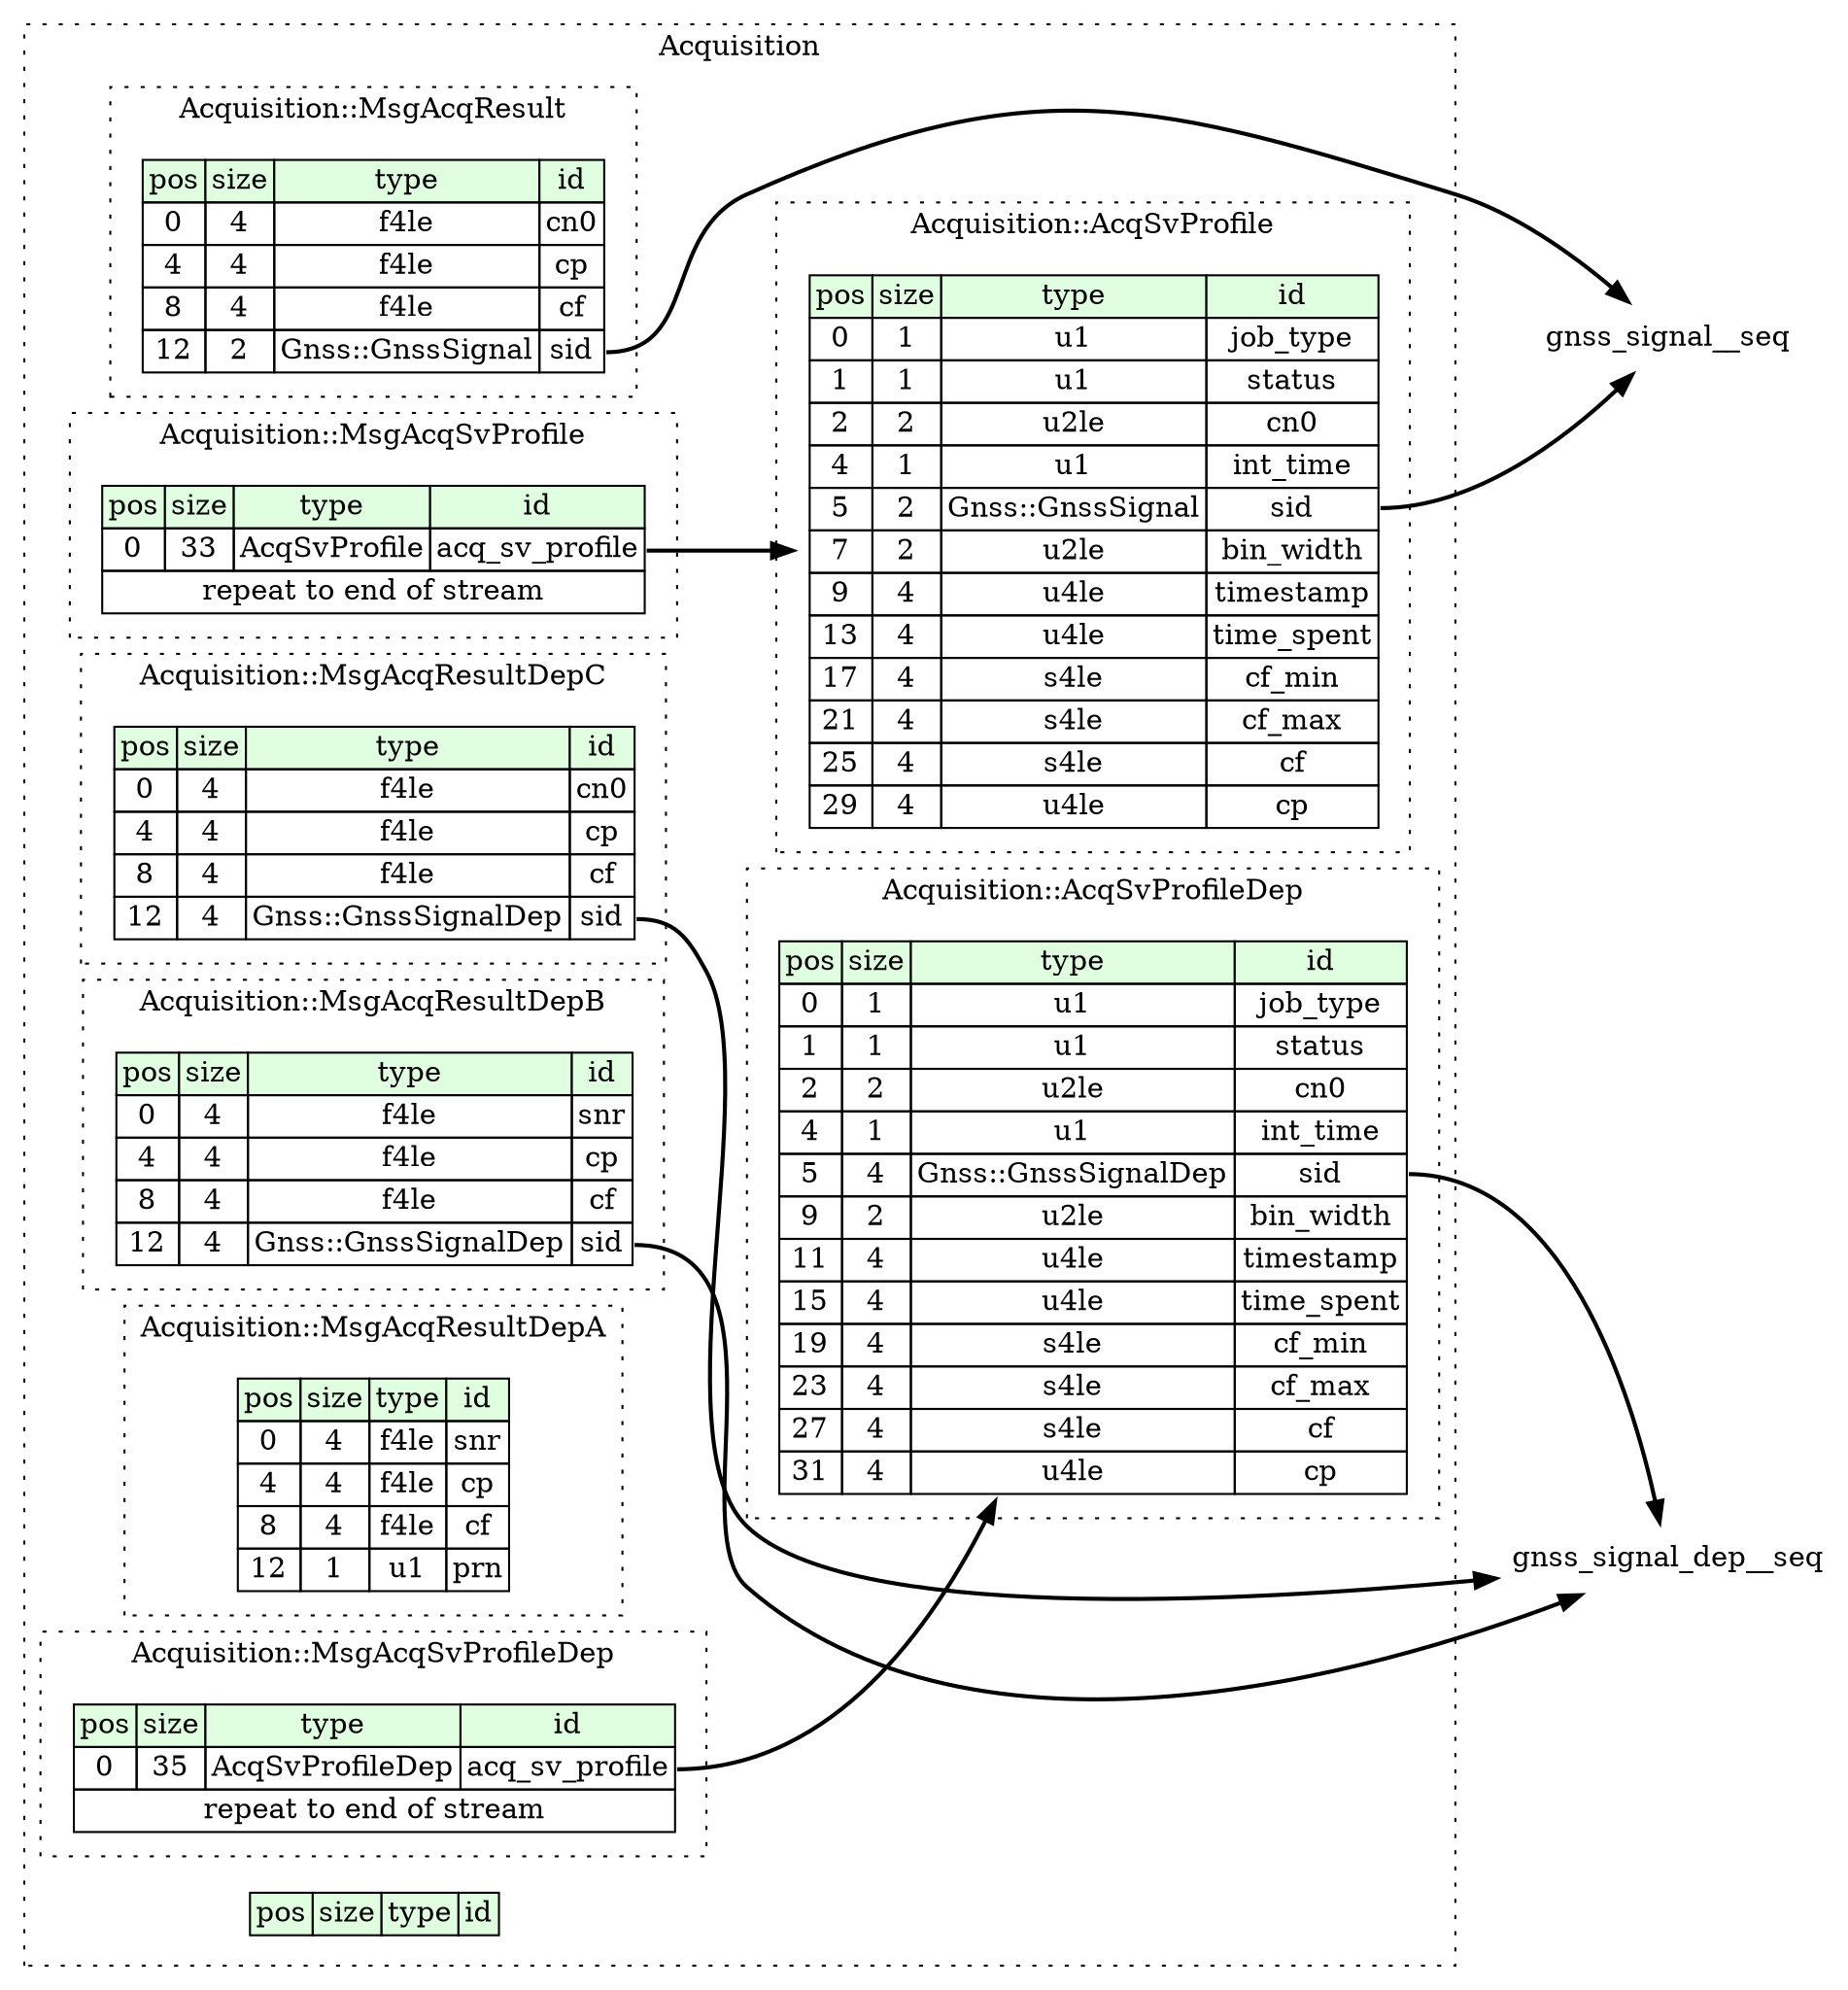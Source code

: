 digraph {
	rankdir=LR;
	node [shape=plaintext];
	subgraph cluster__acquisition {
		label="Acquisition";
		graph[style=dotted];

		acquisition__seq [label=<<TABLE BORDER="0" CELLBORDER="1" CELLSPACING="0">
			<TR><TD BGCOLOR="#E0FFE0">pos</TD><TD BGCOLOR="#E0FFE0">size</TD><TD BGCOLOR="#E0FFE0">type</TD><TD BGCOLOR="#E0FFE0">id</TD></TR>
		</TABLE>>];
		subgraph cluster__msg_acq_result_dep_c {
			label="Acquisition::MsgAcqResultDepC";
			graph[style=dotted];

			msg_acq_result_dep_c__seq [label=<<TABLE BORDER="0" CELLBORDER="1" CELLSPACING="0">
				<TR><TD BGCOLOR="#E0FFE0">pos</TD><TD BGCOLOR="#E0FFE0">size</TD><TD BGCOLOR="#E0FFE0">type</TD><TD BGCOLOR="#E0FFE0">id</TD></TR>
				<TR><TD PORT="cn0_pos">0</TD><TD PORT="cn0_size">4</TD><TD>f4le</TD><TD PORT="cn0_type">cn0</TD></TR>
				<TR><TD PORT="cp_pos">4</TD><TD PORT="cp_size">4</TD><TD>f4le</TD><TD PORT="cp_type">cp</TD></TR>
				<TR><TD PORT="cf_pos">8</TD><TD PORT="cf_size">4</TD><TD>f4le</TD><TD PORT="cf_type">cf</TD></TR>
				<TR><TD PORT="sid_pos">12</TD><TD PORT="sid_size">4</TD><TD>Gnss::GnssSignalDep</TD><TD PORT="sid_type">sid</TD></TR>
			</TABLE>>];
		}
		subgraph cluster__msg_acq_result_dep_b {
			label="Acquisition::MsgAcqResultDepB";
			graph[style=dotted];

			msg_acq_result_dep_b__seq [label=<<TABLE BORDER="0" CELLBORDER="1" CELLSPACING="0">
				<TR><TD BGCOLOR="#E0FFE0">pos</TD><TD BGCOLOR="#E0FFE0">size</TD><TD BGCOLOR="#E0FFE0">type</TD><TD BGCOLOR="#E0FFE0">id</TD></TR>
				<TR><TD PORT="snr_pos">0</TD><TD PORT="snr_size">4</TD><TD>f4le</TD><TD PORT="snr_type">snr</TD></TR>
				<TR><TD PORT="cp_pos">4</TD><TD PORT="cp_size">4</TD><TD>f4le</TD><TD PORT="cp_type">cp</TD></TR>
				<TR><TD PORT="cf_pos">8</TD><TD PORT="cf_size">4</TD><TD>f4le</TD><TD PORT="cf_type">cf</TD></TR>
				<TR><TD PORT="sid_pos">12</TD><TD PORT="sid_size">4</TD><TD>Gnss::GnssSignalDep</TD><TD PORT="sid_type">sid</TD></TR>
			</TABLE>>];
		}
		subgraph cluster__acq_sv_profile {
			label="Acquisition::AcqSvProfile";
			graph[style=dotted];

			acq_sv_profile__seq [label=<<TABLE BORDER="0" CELLBORDER="1" CELLSPACING="0">
				<TR><TD BGCOLOR="#E0FFE0">pos</TD><TD BGCOLOR="#E0FFE0">size</TD><TD BGCOLOR="#E0FFE0">type</TD><TD BGCOLOR="#E0FFE0">id</TD></TR>
				<TR><TD PORT="job_type_pos">0</TD><TD PORT="job_type_size">1</TD><TD>u1</TD><TD PORT="job_type_type">job_type</TD></TR>
				<TR><TD PORT="status_pos">1</TD><TD PORT="status_size">1</TD><TD>u1</TD><TD PORT="status_type">status</TD></TR>
				<TR><TD PORT="cn0_pos">2</TD><TD PORT="cn0_size">2</TD><TD>u2le</TD><TD PORT="cn0_type">cn0</TD></TR>
				<TR><TD PORT="int_time_pos">4</TD><TD PORT="int_time_size">1</TD><TD>u1</TD><TD PORT="int_time_type">int_time</TD></TR>
				<TR><TD PORT="sid_pos">5</TD><TD PORT="sid_size">2</TD><TD>Gnss::GnssSignal</TD><TD PORT="sid_type">sid</TD></TR>
				<TR><TD PORT="bin_width_pos">7</TD><TD PORT="bin_width_size">2</TD><TD>u2le</TD><TD PORT="bin_width_type">bin_width</TD></TR>
				<TR><TD PORT="timestamp_pos">9</TD><TD PORT="timestamp_size">4</TD><TD>u4le</TD><TD PORT="timestamp_type">timestamp</TD></TR>
				<TR><TD PORT="time_spent_pos">13</TD><TD PORT="time_spent_size">4</TD><TD>u4le</TD><TD PORT="time_spent_type">time_spent</TD></TR>
				<TR><TD PORT="cf_min_pos">17</TD><TD PORT="cf_min_size">4</TD><TD>s4le</TD><TD PORT="cf_min_type">cf_min</TD></TR>
				<TR><TD PORT="cf_max_pos">21</TD><TD PORT="cf_max_size">4</TD><TD>s4le</TD><TD PORT="cf_max_type">cf_max</TD></TR>
				<TR><TD PORT="cf_pos">25</TD><TD PORT="cf_size">4</TD><TD>s4le</TD><TD PORT="cf_type">cf</TD></TR>
				<TR><TD PORT="cp_pos">29</TD><TD PORT="cp_size">4</TD><TD>u4le</TD><TD PORT="cp_type">cp</TD></TR>
			</TABLE>>];
		}
		subgraph cluster__msg_acq_sv_profile {
			label="Acquisition::MsgAcqSvProfile";
			graph[style=dotted];

			msg_acq_sv_profile__seq [label=<<TABLE BORDER="0" CELLBORDER="1" CELLSPACING="0">
				<TR><TD BGCOLOR="#E0FFE0">pos</TD><TD BGCOLOR="#E0FFE0">size</TD><TD BGCOLOR="#E0FFE0">type</TD><TD BGCOLOR="#E0FFE0">id</TD></TR>
				<TR><TD PORT="acq_sv_profile_pos">0</TD><TD PORT="acq_sv_profile_size">33</TD><TD>AcqSvProfile</TD><TD PORT="acq_sv_profile_type">acq_sv_profile</TD></TR>
				<TR><TD COLSPAN="4" PORT="acq_sv_profile__repeat">repeat to end of stream</TD></TR>
			</TABLE>>];
		}
		subgraph cluster__acq_sv_profile_dep {
			label="Acquisition::AcqSvProfileDep";
			graph[style=dotted];

			acq_sv_profile_dep__seq [label=<<TABLE BORDER="0" CELLBORDER="1" CELLSPACING="0">
				<TR><TD BGCOLOR="#E0FFE0">pos</TD><TD BGCOLOR="#E0FFE0">size</TD><TD BGCOLOR="#E0FFE0">type</TD><TD BGCOLOR="#E0FFE0">id</TD></TR>
				<TR><TD PORT="job_type_pos">0</TD><TD PORT="job_type_size">1</TD><TD>u1</TD><TD PORT="job_type_type">job_type</TD></TR>
				<TR><TD PORT="status_pos">1</TD><TD PORT="status_size">1</TD><TD>u1</TD><TD PORT="status_type">status</TD></TR>
				<TR><TD PORT="cn0_pos">2</TD><TD PORT="cn0_size">2</TD><TD>u2le</TD><TD PORT="cn0_type">cn0</TD></TR>
				<TR><TD PORT="int_time_pos">4</TD><TD PORT="int_time_size">1</TD><TD>u1</TD><TD PORT="int_time_type">int_time</TD></TR>
				<TR><TD PORT="sid_pos">5</TD><TD PORT="sid_size">4</TD><TD>Gnss::GnssSignalDep</TD><TD PORT="sid_type">sid</TD></TR>
				<TR><TD PORT="bin_width_pos">9</TD><TD PORT="bin_width_size">2</TD><TD>u2le</TD><TD PORT="bin_width_type">bin_width</TD></TR>
				<TR><TD PORT="timestamp_pos">11</TD><TD PORT="timestamp_size">4</TD><TD>u4le</TD><TD PORT="timestamp_type">timestamp</TD></TR>
				<TR><TD PORT="time_spent_pos">15</TD><TD PORT="time_spent_size">4</TD><TD>u4le</TD><TD PORT="time_spent_type">time_spent</TD></TR>
				<TR><TD PORT="cf_min_pos">19</TD><TD PORT="cf_min_size">4</TD><TD>s4le</TD><TD PORT="cf_min_type">cf_min</TD></TR>
				<TR><TD PORT="cf_max_pos">23</TD><TD PORT="cf_max_size">4</TD><TD>s4le</TD><TD PORT="cf_max_type">cf_max</TD></TR>
				<TR><TD PORT="cf_pos">27</TD><TD PORT="cf_size">4</TD><TD>s4le</TD><TD PORT="cf_type">cf</TD></TR>
				<TR><TD PORT="cp_pos">31</TD><TD PORT="cp_size">4</TD><TD>u4le</TD><TD PORT="cp_type">cp</TD></TR>
			</TABLE>>];
		}
		subgraph cluster__msg_acq_result {
			label="Acquisition::MsgAcqResult";
			graph[style=dotted];

			msg_acq_result__seq [label=<<TABLE BORDER="0" CELLBORDER="1" CELLSPACING="0">
				<TR><TD BGCOLOR="#E0FFE0">pos</TD><TD BGCOLOR="#E0FFE0">size</TD><TD BGCOLOR="#E0FFE0">type</TD><TD BGCOLOR="#E0FFE0">id</TD></TR>
				<TR><TD PORT="cn0_pos">0</TD><TD PORT="cn0_size">4</TD><TD>f4le</TD><TD PORT="cn0_type">cn0</TD></TR>
				<TR><TD PORT="cp_pos">4</TD><TD PORT="cp_size">4</TD><TD>f4le</TD><TD PORT="cp_type">cp</TD></TR>
				<TR><TD PORT="cf_pos">8</TD><TD PORT="cf_size">4</TD><TD>f4le</TD><TD PORT="cf_type">cf</TD></TR>
				<TR><TD PORT="sid_pos">12</TD><TD PORT="sid_size">2</TD><TD>Gnss::GnssSignal</TD><TD PORT="sid_type">sid</TD></TR>
			</TABLE>>];
		}
		subgraph cluster__msg_acq_result_dep_a {
			label="Acquisition::MsgAcqResultDepA";
			graph[style=dotted];

			msg_acq_result_dep_a__seq [label=<<TABLE BORDER="0" CELLBORDER="1" CELLSPACING="0">
				<TR><TD BGCOLOR="#E0FFE0">pos</TD><TD BGCOLOR="#E0FFE0">size</TD><TD BGCOLOR="#E0FFE0">type</TD><TD BGCOLOR="#E0FFE0">id</TD></TR>
				<TR><TD PORT="snr_pos">0</TD><TD PORT="snr_size">4</TD><TD>f4le</TD><TD PORT="snr_type">snr</TD></TR>
				<TR><TD PORT="cp_pos">4</TD><TD PORT="cp_size">4</TD><TD>f4le</TD><TD PORT="cp_type">cp</TD></TR>
				<TR><TD PORT="cf_pos">8</TD><TD PORT="cf_size">4</TD><TD>f4le</TD><TD PORT="cf_type">cf</TD></TR>
				<TR><TD PORT="prn_pos">12</TD><TD PORT="prn_size">1</TD><TD>u1</TD><TD PORT="prn_type">prn</TD></TR>
			</TABLE>>];
		}
		subgraph cluster__msg_acq_sv_profile_dep {
			label="Acquisition::MsgAcqSvProfileDep";
			graph[style=dotted];

			msg_acq_sv_profile_dep__seq [label=<<TABLE BORDER="0" CELLBORDER="1" CELLSPACING="0">
				<TR><TD BGCOLOR="#E0FFE0">pos</TD><TD BGCOLOR="#E0FFE0">size</TD><TD BGCOLOR="#E0FFE0">type</TD><TD BGCOLOR="#E0FFE0">id</TD></TR>
				<TR><TD PORT="acq_sv_profile_pos">0</TD><TD PORT="acq_sv_profile_size">35</TD><TD>AcqSvProfileDep</TD><TD PORT="acq_sv_profile_type">acq_sv_profile</TD></TR>
				<TR><TD COLSPAN="4" PORT="acq_sv_profile__repeat">repeat to end of stream</TD></TR>
			</TABLE>>];
		}
	}
	msg_acq_result_dep_c__seq:sid_type -> gnss_signal_dep__seq [style=bold];
	msg_acq_result_dep_b__seq:sid_type -> gnss_signal_dep__seq [style=bold];
	acq_sv_profile__seq:sid_type -> gnss_signal__seq [style=bold];
	msg_acq_sv_profile__seq:acq_sv_profile_type -> acq_sv_profile__seq [style=bold];
	acq_sv_profile_dep__seq:sid_type -> gnss_signal_dep__seq [style=bold];
	msg_acq_result__seq:sid_type -> gnss_signal__seq [style=bold];
	msg_acq_sv_profile_dep__seq:acq_sv_profile_type -> acq_sv_profile_dep__seq [style=bold];
}
